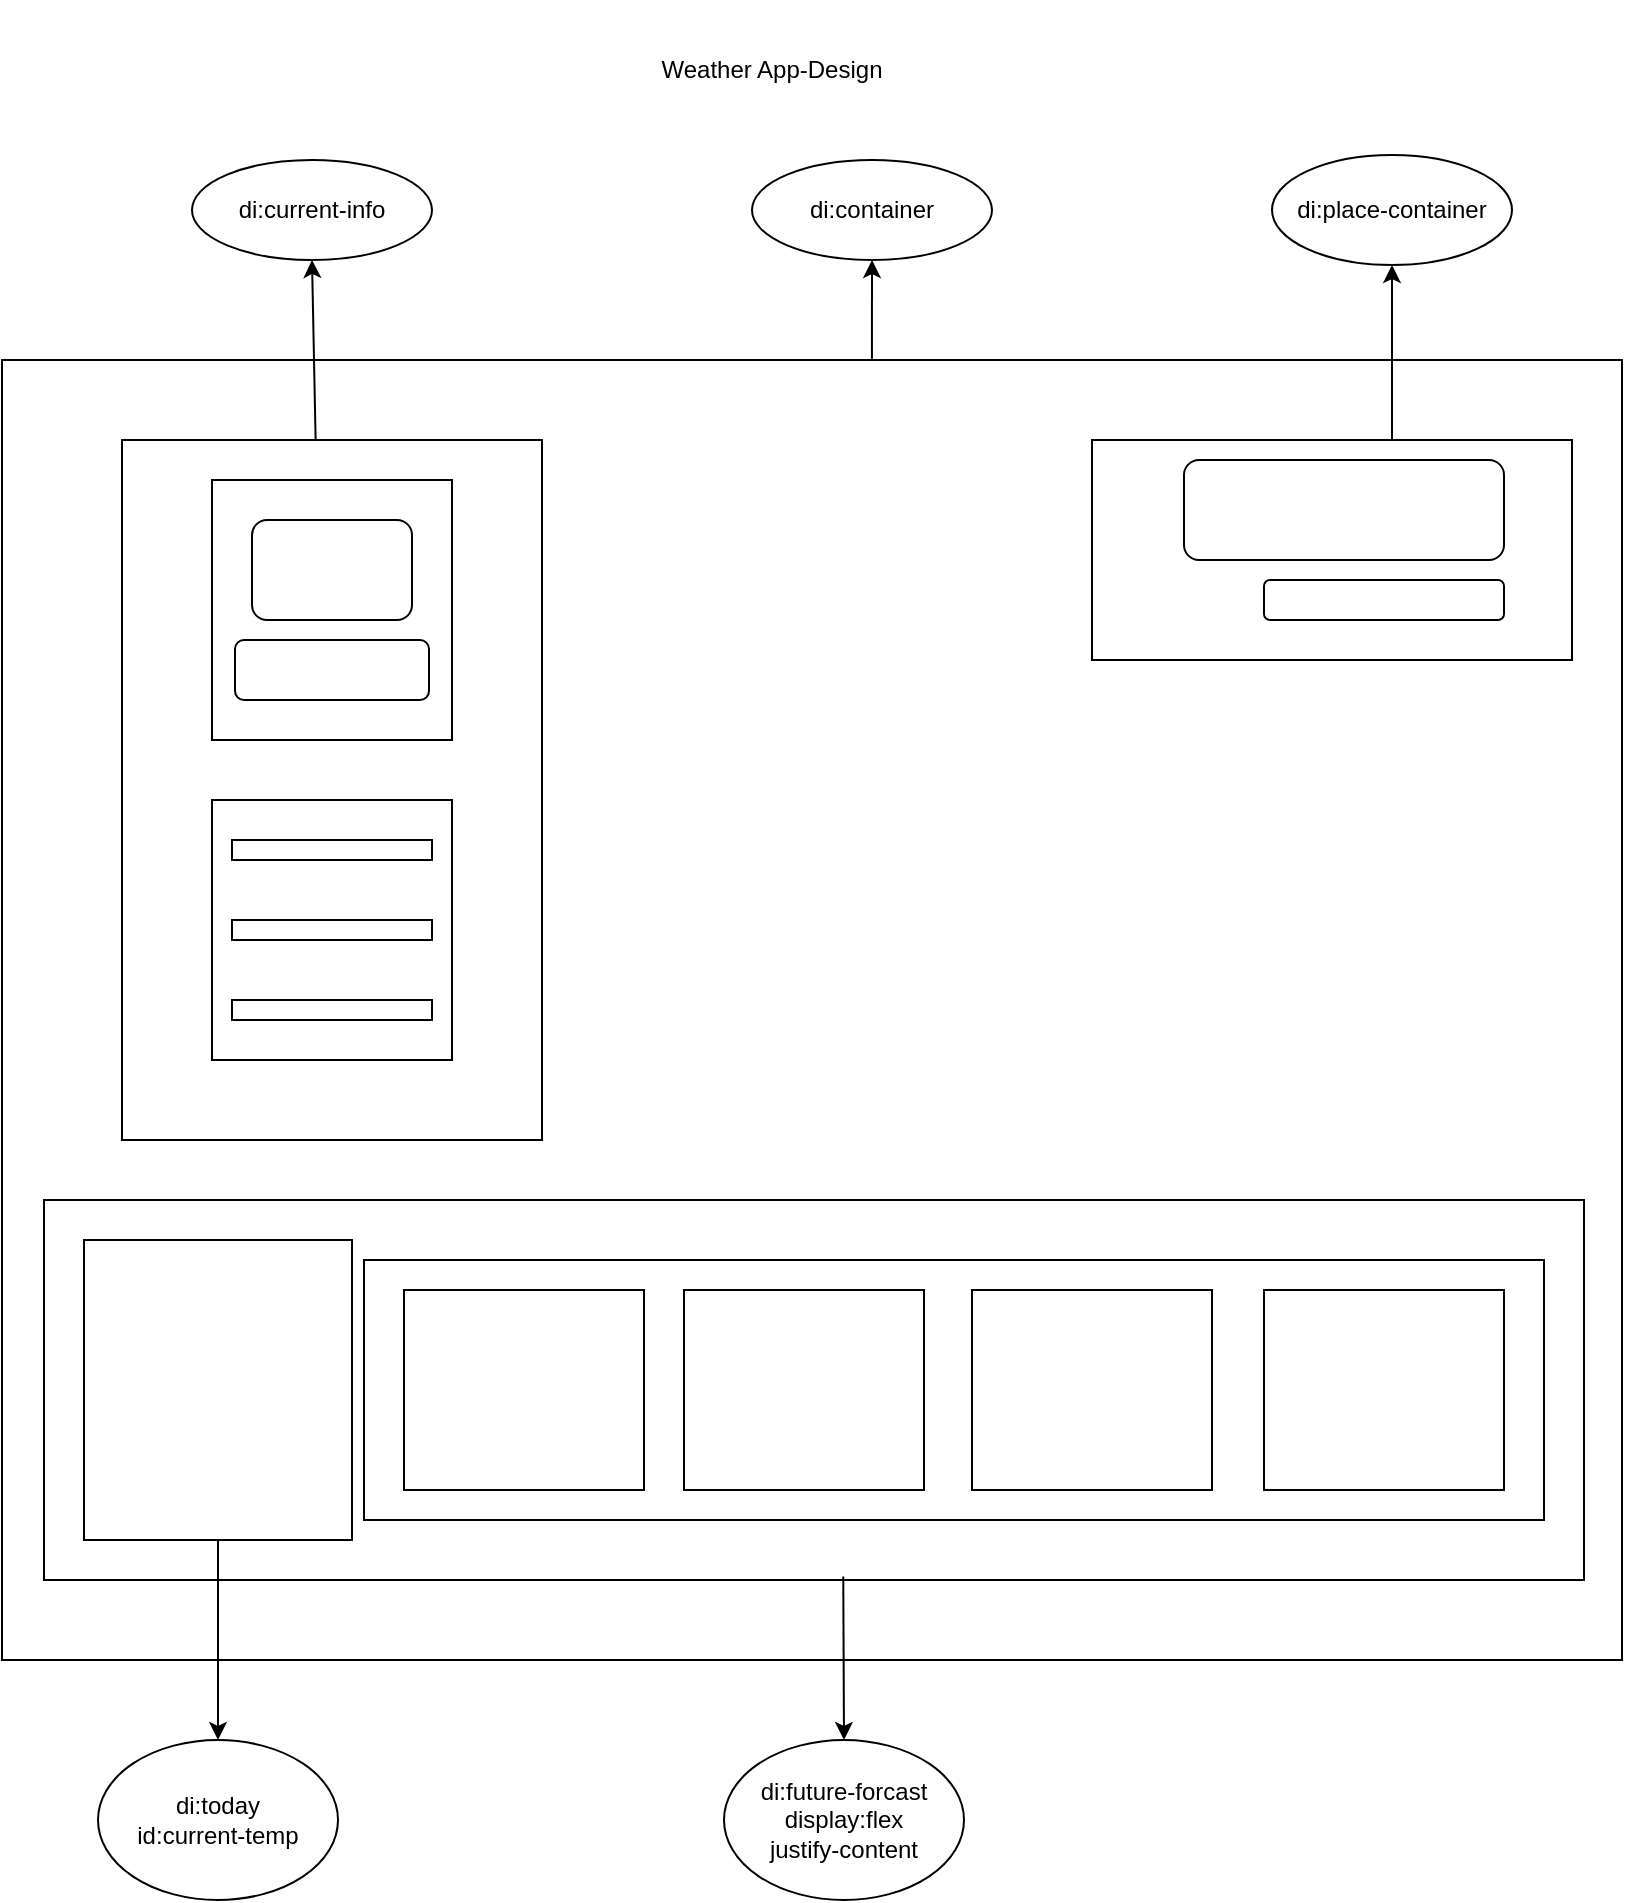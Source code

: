 <mxfile version="21.0.10" type="device"><diagram name="Page-1" id="Os44cud9guIQok8EguaT"><mxGraphModel dx="1468" dy="800" grid="1" gridSize="10" guides="1" tooltips="1" connect="1" arrows="1" fold="1" page="1" pageScale="1" pageWidth="827" pageHeight="1169" math="0" shadow="0"><root><mxCell id="0"/><mxCell id="1" parent="0"/><mxCell id="riza7imAkw5iYjwK5A6j-1" value="" style="rounded=0;whiteSpace=wrap;html=1;" parent="1" vertex="1"><mxGeometry x="9" y="220" width="810" height="650" as="geometry"/></mxCell><mxCell id="riza7imAkw5iYjwK5A6j-2" value="" style="rounded=0;whiteSpace=wrap;html=1;" parent="1" vertex="1"><mxGeometry x="69" y="260" width="210" height="350" as="geometry"/></mxCell><mxCell id="riza7imAkw5iYjwK5A6j-5" value="" style="rounded=0;whiteSpace=wrap;html=1;" parent="1" vertex="1"><mxGeometry x="114" y="440" width="120" height="130" as="geometry"/></mxCell><mxCell id="riza7imAkw5iYjwK5A6j-6" value="" style="rounded=0;whiteSpace=wrap;html=1;" parent="1" vertex="1"><mxGeometry x="30" y="640" width="770" height="190" as="geometry"/></mxCell><mxCell id="riza7imAkw5iYjwK5A6j-7" value="" style="rounded=0;whiteSpace=wrap;html=1;" parent="1" vertex="1"><mxGeometry x="554" y="260" width="240" height="110" as="geometry"/></mxCell><mxCell id="riza7imAkw5iYjwK5A6j-8" value="" style="rounded=0;whiteSpace=wrap;html=1;" parent="1" vertex="1"><mxGeometry x="50" y="660" width="134" height="150" as="geometry"/></mxCell><mxCell id="riza7imAkw5iYjwK5A6j-13" value="" style="rounded=0;whiteSpace=wrap;html=1;" parent="1" vertex="1"><mxGeometry x="124" y="460" width="100" height="10" as="geometry"/></mxCell><mxCell id="riza7imAkw5iYjwK5A6j-14" value="" style="rounded=0;whiteSpace=wrap;html=1;" parent="1" vertex="1"><mxGeometry x="124" y="500" width="100" height="10" as="geometry"/></mxCell><mxCell id="riza7imAkw5iYjwK5A6j-15" value="" style="rounded=0;whiteSpace=wrap;html=1;" parent="1" vertex="1"><mxGeometry x="124" y="540" width="100" height="10" as="geometry"/></mxCell><mxCell id="riza7imAkw5iYjwK5A6j-19" value="Weather App-Design" style="text;html=1;strokeColor=none;fillColor=none;align=center;verticalAlign=middle;whiteSpace=wrap;rounded=0;" parent="1" vertex="1"><mxGeometry x="279" y="40" width="230" height="70" as="geometry"/></mxCell><mxCell id="riza7imAkw5iYjwK5A6j-20" value="di:container&lt;br&gt;" style="ellipse;whiteSpace=wrap;html=1;" parent="1" vertex="1"><mxGeometry x="384" y="120" width="120" height="50" as="geometry"/></mxCell><mxCell id="riza7imAkw5iYjwK5A6j-21" value="" style="endArrow=classic;html=1;rounded=0;entryX=0.5;entryY=1;entryDx=0;entryDy=0;exitX=0.537;exitY=-0.001;exitDx=0;exitDy=0;exitPerimeter=0;" parent="1" source="riza7imAkw5iYjwK5A6j-1" target="riza7imAkw5iYjwK5A6j-20" edge="1"><mxGeometry width="50" height="50" relative="1" as="geometry"><mxPoint x="460" y="320" as="sourcePoint"/><mxPoint x="510" y="270" as="targetPoint"/></mxGeometry></mxCell><mxCell id="riza7imAkw5iYjwK5A6j-22" value="di:future-forcast&lt;br&gt;display:flex&lt;br&gt;justify-content&lt;br&gt;" style="ellipse;whiteSpace=wrap;html=1;" parent="1" vertex="1"><mxGeometry x="370" y="910" width="120" height="80" as="geometry"/></mxCell><mxCell id="riza7imAkw5iYjwK5A6j-23" value="" style="endArrow=classic;html=1;rounded=0;entryX=0.5;entryY=0;entryDx=0;entryDy=0;exitX=0.519;exitY=0.991;exitDx=0;exitDy=0;exitPerimeter=0;" parent="1" source="riza7imAkw5iYjwK5A6j-6" target="riza7imAkw5iYjwK5A6j-22" edge="1"><mxGeometry width="50" height="50" relative="1" as="geometry"><mxPoint x="460" y="830" as="sourcePoint"/><mxPoint x="510" y="780" as="targetPoint"/></mxGeometry></mxCell><mxCell id="riza7imAkw5iYjwK5A6j-24" value="di:current-info&lt;br&gt;" style="ellipse;whiteSpace=wrap;html=1;" parent="1" vertex="1"><mxGeometry x="104" y="120" width="120" height="50" as="geometry"/></mxCell><mxCell id="riza7imAkw5iYjwK5A6j-25" value="" style="endArrow=classic;html=1;rounded=0;entryX=0.5;entryY=1;entryDx=0;entryDy=0;exitX=0.461;exitY=0;exitDx=0;exitDy=0;exitPerimeter=0;" parent="1" source="riza7imAkw5iYjwK5A6j-2" target="riza7imAkw5iYjwK5A6j-24" edge="1"><mxGeometry width="50" height="50" relative="1" as="geometry"><mxPoint x="450" y="390" as="sourcePoint"/><mxPoint x="500" y="340" as="targetPoint"/></mxGeometry></mxCell><mxCell id="riza7imAkw5iYjwK5A6j-26" value="di:place-container" style="ellipse;whiteSpace=wrap;html=1;" parent="1" vertex="1"><mxGeometry x="644" y="117.5" width="120" height="55" as="geometry"/></mxCell><mxCell id="riza7imAkw5iYjwK5A6j-27" value="" style="endArrow=classic;html=1;rounded=0;entryX=0.5;entryY=1;entryDx=0;entryDy=0;" parent="1" target="riza7imAkw5iYjwK5A6j-26" edge="1"><mxGeometry width="50" height="50" relative="1" as="geometry"><mxPoint x="704" y="260" as="sourcePoint"/><mxPoint x="500" y="350" as="targetPoint"/></mxGeometry></mxCell><mxCell id="riza7imAkw5iYjwK5A6j-29" value="" style="rounded=1;whiteSpace=wrap;html=1;" parent="1" vertex="1"><mxGeometry x="600" y="270" width="160" height="50" as="geometry"/></mxCell><mxCell id="riza7imAkw5iYjwK5A6j-30" value="" style="rounded=1;whiteSpace=wrap;html=1;" parent="1" vertex="1"><mxGeometry x="640" y="330" width="120" height="20" as="geometry"/></mxCell><mxCell id="Sx0zsI9L7k7Bndrak03q-2" value="" style="rounded=0;whiteSpace=wrap;html=1;" vertex="1" parent="1"><mxGeometry x="190" y="670" width="590" height="130" as="geometry"/></mxCell><mxCell id="Sx0zsI9L7k7Bndrak03q-3" value="" style="rounded=0;whiteSpace=wrap;html=1;" vertex="1" parent="1"><mxGeometry x="210" y="685" width="120" height="100" as="geometry"/></mxCell><mxCell id="Sx0zsI9L7k7Bndrak03q-4" value="" style="rounded=0;whiteSpace=wrap;html=1;" vertex="1" parent="1"><mxGeometry x="350" y="685" width="120" height="100" as="geometry"/></mxCell><mxCell id="Sx0zsI9L7k7Bndrak03q-5" value="" style="rounded=0;whiteSpace=wrap;html=1;" vertex="1" parent="1"><mxGeometry x="494" y="685" width="120" height="100" as="geometry"/></mxCell><mxCell id="Sx0zsI9L7k7Bndrak03q-6" value="" style="rounded=0;whiteSpace=wrap;html=1;" vertex="1" parent="1"><mxGeometry x="640" y="685" width="120" height="100" as="geometry"/></mxCell><mxCell id="Sx0zsI9L7k7Bndrak03q-9" value="" style="endArrow=classic;html=1;rounded=0;exitX=0.5;exitY=1;exitDx=0;exitDy=0;" edge="1" parent="1" source="riza7imAkw5iYjwK5A6j-8"><mxGeometry width="50" height="50" relative="1" as="geometry"><mxPoint x="340" y="900" as="sourcePoint"/><mxPoint x="117" y="910" as="targetPoint"/></mxGeometry></mxCell><mxCell id="Sx0zsI9L7k7Bndrak03q-10" value="di:today&lt;br&gt;id:current-temp&lt;br&gt;" style="ellipse;whiteSpace=wrap;html=1;" vertex="1" parent="1"><mxGeometry x="57" y="910" width="120" height="80" as="geometry"/></mxCell><mxCell id="Sx0zsI9L7k7Bndrak03q-12" value="" style="rounded=0;whiteSpace=wrap;html=1;" vertex="1" parent="1"><mxGeometry x="114" y="280" width="120" height="130" as="geometry"/></mxCell><mxCell id="Sx0zsI9L7k7Bndrak03q-14" value="" style="rounded=1;whiteSpace=wrap;html=1;" vertex="1" parent="1"><mxGeometry x="134" y="300" width="80" height="50" as="geometry"/></mxCell><mxCell id="Sx0zsI9L7k7Bndrak03q-15" value="" style="rounded=1;whiteSpace=wrap;html=1;" vertex="1" parent="1"><mxGeometry x="125.5" y="360" width="97" height="30" as="geometry"/></mxCell></root></mxGraphModel></diagram></mxfile>
